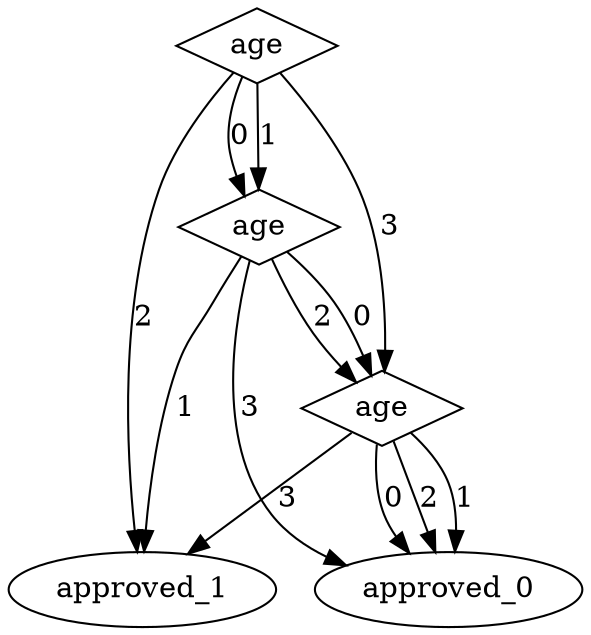 digraph {
node [label=approved_1,style=""] approved_1
node [label=approved_0,style=""] approved_0
node [label=approved_0,style=""] approved_0
node [label=approved_0,style=""] approved_0
node [label=approved_0,style=""] approved_0
node [label=approved_1,style=""] approved_1
node [label=approved_1,style=""] approved_1
node [label=age,shape="diamond",style=""] 2
node [label=age,shape="diamond",style=""] 1
node [label=age,shape="diamond",style=""] 0

2 -> approved_1 [label="3"]
2 -> approved_0 [label="2"]
2 -> approved_0 [label="1"]
2 -> approved_0 [label="0"]
1 -> approved_0 [label="3"]
1 -> 2 [label="2"]
1 -> approved_1 [label="1"]
1 -> 2 [label="0"]
0 -> 2 [label="3"]
0 -> approved_1 [label="2"]
0 -> 1 [label="1"]
0 -> 1 [label="0"]
}